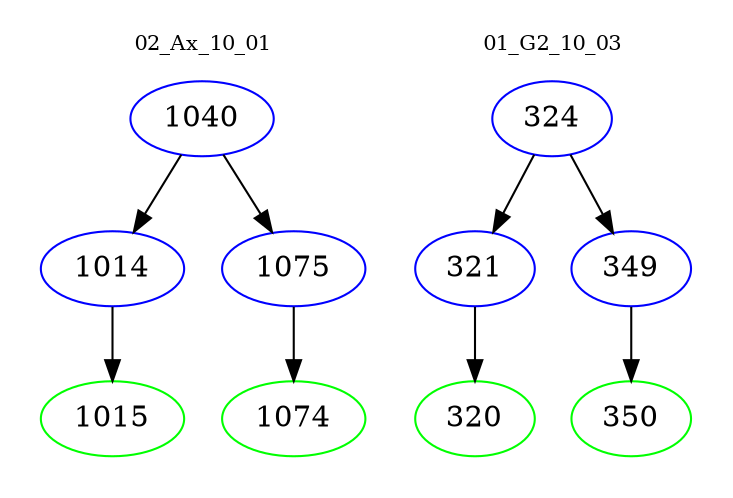 digraph{
subgraph cluster_0 {
color = white
label = "02_Ax_10_01";
fontsize=10;
T0_1040 [label="1040", color="blue"]
T0_1040 -> T0_1014 [color="black"]
T0_1014 [label="1014", color="blue"]
T0_1014 -> T0_1015 [color="black"]
T0_1015 [label="1015", color="green"]
T0_1040 -> T0_1075 [color="black"]
T0_1075 [label="1075", color="blue"]
T0_1075 -> T0_1074 [color="black"]
T0_1074 [label="1074", color="green"]
}
subgraph cluster_1 {
color = white
label = "01_G2_10_03";
fontsize=10;
T1_324 [label="324", color="blue"]
T1_324 -> T1_321 [color="black"]
T1_321 [label="321", color="blue"]
T1_321 -> T1_320 [color="black"]
T1_320 [label="320", color="green"]
T1_324 -> T1_349 [color="black"]
T1_349 [label="349", color="blue"]
T1_349 -> T1_350 [color="black"]
T1_350 [label="350", color="green"]
}
}
